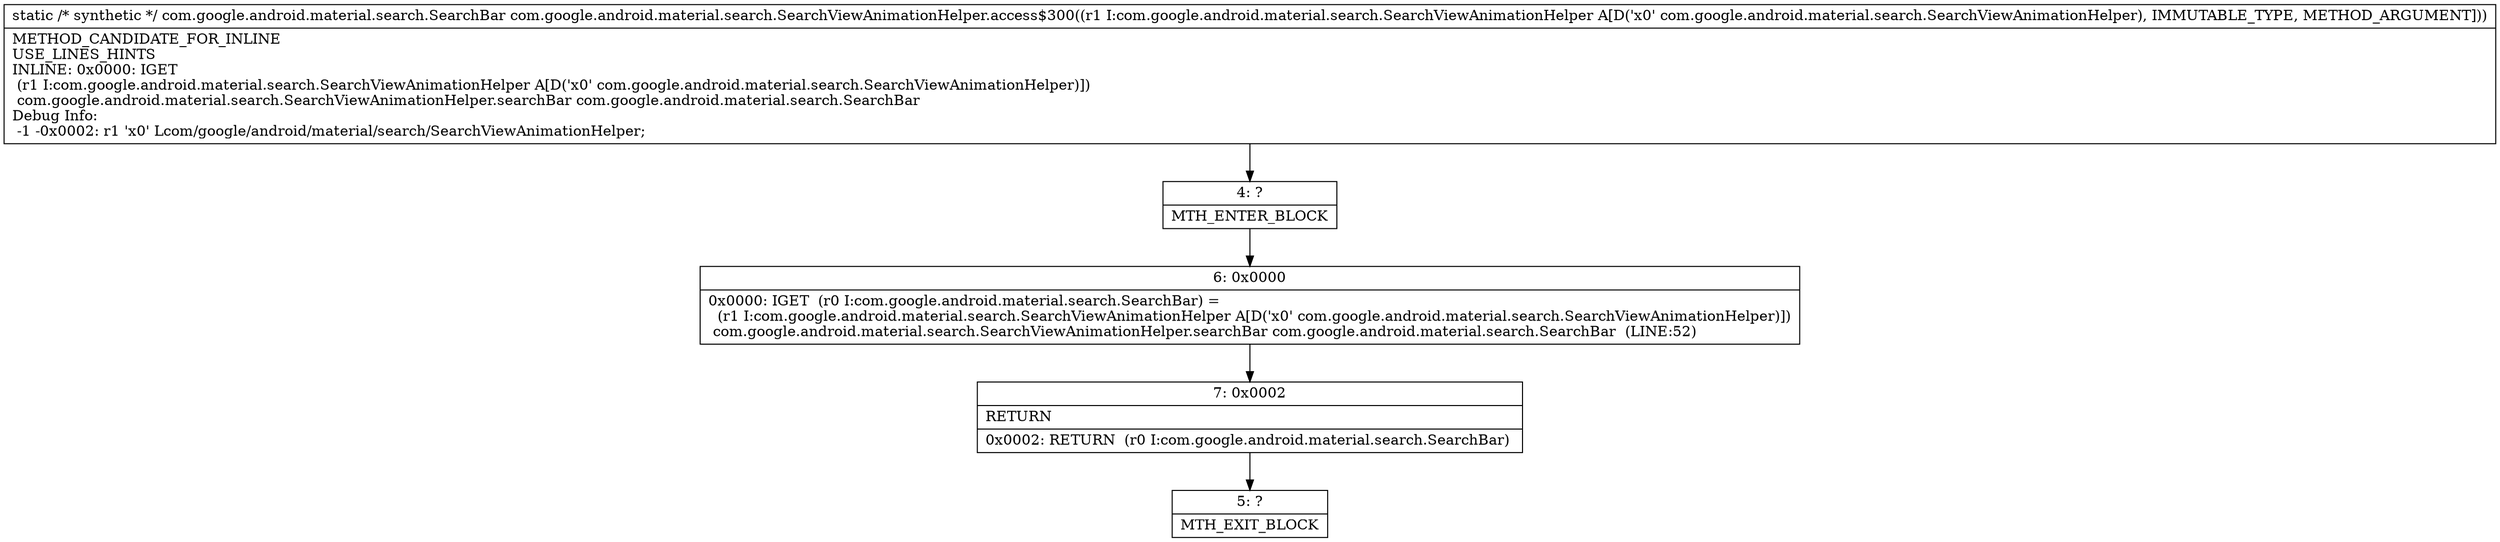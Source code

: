 digraph "CFG forcom.google.android.material.search.SearchViewAnimationHelper.access$300(Lcom\/google\/android\/material\/search\/SearchViewAnimationHelper;)Lcom\/google\/android\/material\/search\/SearchBar;" {
Node_4 [shape=record,label="{4\:\ ?|MTH_ENTER_BLOCK\l}"];
Node_6 [shape=record,label="{6\:\ 0x0000|0x0000: IGET  (r0 I:com.google.android.material.search.SearchBar) = \l  (r1 I:com.google.android.material.search.SearchViewAnimationHelper A[D('x0' com.google.android.material.search.SearchViewAnimationHelper)])\l com.google.android.material.search.SearchViewAnimationHelper.searchBar com.google.android.material.search.SearchBar  (LINE:52)\l}"];
Node_7 [shape=record,label="{7\:\ 0x0002|RETURN\l|0x0002: RETURN  (r0 I:com.google.android.material.search.SearchBar) \l}"];
Node_5 [shape=record,label="{5\:\ ?|MTH_EXIT_BLOCK\l}"];
MethodNode[shape=record,label="{static \/* synthetic *\/ com.google.android.material.search.SearchBar com.google.android.material.search.SearchViewAnimationHelper.access$300((r1 I:com.google.android.material.search.SearchViewAnimationHelper A[D('x0' com.google.android.material.search.SearchViewAnimationHelper), IMMUTABLE_TYPE, METHOD_ARGUMENT]))  | METHOD_CANDIDATE_FOR_INLINE\lUSE_LINES_HINTS\lINLINE: 0x0000: IGET  \l  (r1 I:com.google.android.material.search.SearchViewAnimationHelper A[D('x0' com.google.android.material.search.SearchViewAnimationHelper)])\l com.google.android.material.search.SearchViewAnimationHelper.searchBar com.google.android.material.search.SearchBar\lDebug Info:\l  \-1 \-0x0002: r1 'x0' Lcom\/google\/android\/material\/search\/SearchViewAnimationHelper;\l}"];
MethodNode -> Node_4;Node_4 -> Node_6;
Node_6 -> Node_7;
Node_7 -> Node_5;
}

